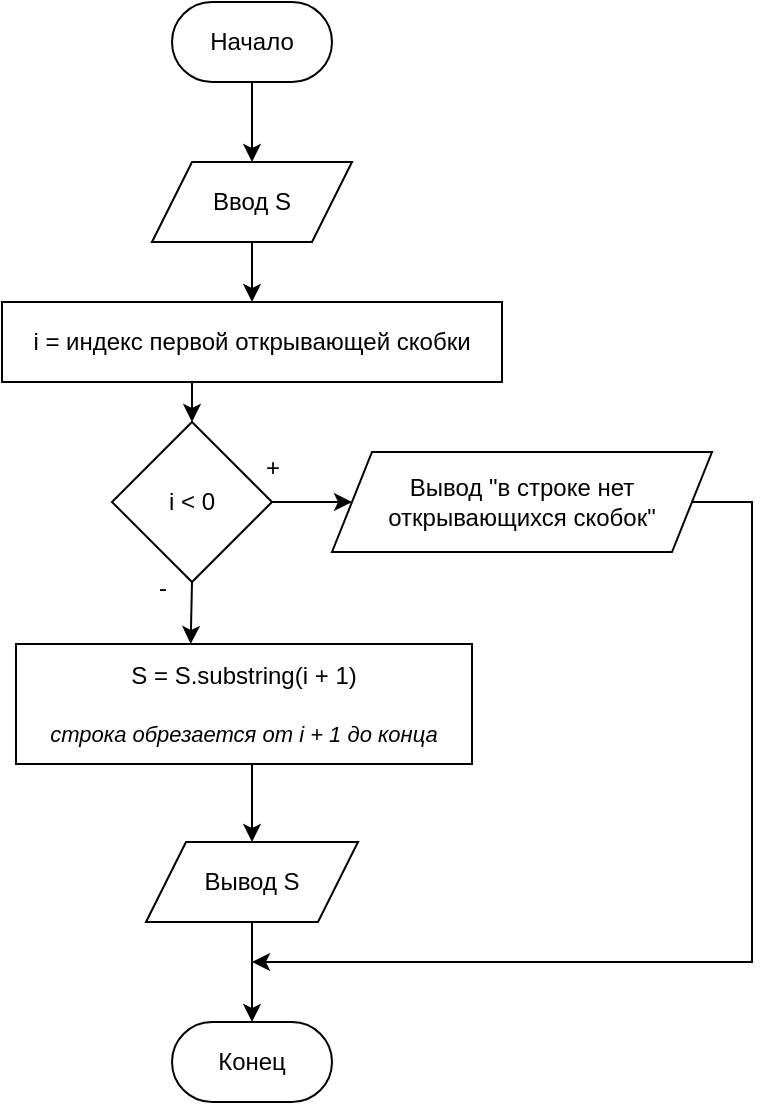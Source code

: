 <mxfile version="24.4.3" type="device">
  <diagram name="Страница — 1" id="fiNg3RvvNLiUf0lD20wO">
    <mxGraphModel dx="1545" dy="892" grid="1" gridSize="10" guides="1" tooltips="1" connect="1" arrows="1" fold="1" page="1" pageScale="1" pageWidth="827" pageHeight="1169" math="0" shadow="0">
      <root>
        <mxCell id="0" />
        <mxCell id="1" parent="0" />
        <mxCell id="wgzwaul1k7MDC1Xc16Q9-3" style="edgeStyle=orthogonalEdgeStyle;rounded=0;orthogonalLoop=1;jettySize=auto;html=1;exitX=0.5;exitY=1;exitDx=0;exitDy=0;" edge="1" parent="1" source="wgzwaul1k7MDC1Xc16Q9-1" target="wgzwaul1k7MDC1Xc16Q9-2">
          <mxGeometry relative="1" as="geometry" />
        </mxCell>
        <mxCell id="wgzwaul1k7MDC1Xc16Q9-1" value="Начало" style="rounded=1;whiteSpace=wrap;html=1;arcSize=50;" vertex="1" parent="1">
          <mxGeometry x="340" y="80" width="80" height="40" as="geometry" />
        </mxCell>
        <mxCell id="wgzwaul1k7MDC1Xc16Q9-6" style="edgeStyle=orthogonalEdgeStyle;rounded=0;orthogonalLoop=1;jettySize=auto;html=1;exitX=0.5;exitY=1;exitDx=0;exitDy=0;entryX=0.5;entryY=0;entryDx=0;entryDy=0;" edge="1" parent="1" source="wgzwaul1k7MDC1Xc16Q9-2" target="wgzwaul1k7MDC1Xc16Q9-4">
          <mxGeometry relative="1" as="geometry" />
        </mxCell>
        <mxCell id="wgzwaul1k7MDC1Xc16Q9-2" value="Ввод S" style="shape=parallelogram;perimeter=parallelogramPerimeter;whiteSpace=wrap;html=1;fixedSize=1;" vertex="1" parent="1">
          <mxGeometry x="330" y="160" width="100" height="40" as="geometry" />
        </mxCell>
        <mxCell id="wgzwaul1k7MDC1Xc16Q9-15" style="edgeStyle=orthogonalEdgeStyle;rounded=0;orthogonalLoop=1;jettySize=auto;html=1;exitX=0.5;exitY=1;exitDx=0;exitDy=0;entryX=0.5;entryY=0;entryDx=0;entryDy=0;" edge="1" parent="1" source="wgzwaul1k7MDC1Xc16Q9-4" target="wgzwaul1k7MDC1Xc16Q9-7">
          <mxGeometry relative="1" as="geometry" />
        </mxCell>
        <mxCell id="wgzwaul1k7MDC1Xc16Q9-4" value="i = индекс первой открывающей скобки" style="rounded=0;whiteSpace=wrap;html=1;" vertex="1" parent="1">
          <mxGeometry x="255" y="230" width="250" height="40" as="geometry" />
        </mxCell>
        <mxCell id="wgzwaul1k7MDC1Xc16Q9-17" style="edgeStyle=orthogonalEdgeStyle;rounded=0;orthogonalLoop=1;jettySize=auto;html=1;exitX=1;exitY=0.5;exitDx=0;exitDy=0;entryX=0;entryY=0.5;entryDx=0;entryDy=0;" edge="1" parent="1" source="wgzwaul1k7MDC1Xc16Q9-7" target="wgzwaul1k7MDC1Xc16Q9-8">
          <mxGeometry relative="1" as="geometry" />
        </mxCell>
        <mxCell id="wgzwaul1k7MDC1Xc16Q9-7" value="i &amp;lt; 0" style="rhombus;whiteSpace=wrap;html=1;" vertex="1" parent="1">
          <mxGeometry x="310" y="290" width="80" height="80" as="geometry" />
        </mxCell>
        <mxCell id="wgzwaul1k7MDC1Xc16Q9-8" value="Вывод &quot;в строке нет открывающихся скобок&quot;" style="shape=parallelogram;perimeter=parallelogramPerimeter;whiteSpace=wrap;html=1;fixedSize=1;" vertex="1" parent="1">
          <mxGeometry x="420" y="305" width="190" height="50" as="geometry" />
        </mxCell>
        <mxCell id="wgzwaul1k7MDC1Xc16Q9-9" value="Конец" style="rounded=1;whiteSpace=wrap;html=1;arcSize=50;" vertex="1" parent="1">
          <mxGeometry x="340" y="590" width="80" height="40" as="geometry" />
        </mxCell>
        <mxCell id="wgzwaul1k7MDC1Xc16Q9-13" style="edgeStyle=orthogonalEdgeStyle;rounded=0;orthogonalLoop=1;jettySize=auto;html=1;exitX=0.5;exitY=1;exitDx=0;exitDy=0;entryX=0.5;entryY=0;entryDx=0;entryDy=0;" edge="1" parent="1" source="wgzwaul1k7MDC1Xc16Q9-10" target="wgzwaul1k7MDC1Xc16Q9-11">
          <mxGeometry relative="1" as="geometry" />
        </mxCell>
        <mxCell id="wgzwaul1k7MDC1Xc16Q9-10" value="S = S.substring(i + 1)&lt;br&gt;&lt;br&gt;&lt;font style=&quot;font-size: 11px;&quot;&gt;&lt;i&gt;строка обрезается от i + 1 до конца&lt;/i&gt;&lt;/font&gt;" style="rounded=0;whiteSpace=wrap;html=1;" vertex="1" parent="1">
          <mxGeometry x="262" y="401" width="228" height="60" as="geometry" />
        </mxCell>
        <mxCell id="wgzwaul1k7MDC1Xc16Q9-14" style="edgeStyle=orthogonalEdgeStyle;rounded=0;orthogonalLoop=1;jettySize=auto;html=1;exitX=0.5;exitY=1;exitDx=0;exitDy=0;" edge="1" parent="1" source="wgzwaul1k7MDC1Xc16Q9-11" target="wgzwaul1k7MDC1Xc16Q9-9">
          <mxGeometry relative="1" as="geometry" />
        </mxCell>
        <mxCell id="wgzwaul1k7MDC1Xc16Q9-11" value="Вывод S" style="shape=parallelogram;perimeter=parallelogramPerimeter;whiteSpace=wrap;html=1;fixedSize=1;" vertex="1" parent="1">
          <mxGeometry x="327" y="500" width="106" height="40" as="geometry" />
        </mxCell>
        <mxCell id="wgzwaul1k7MDC1Xc16Q9-16" style="edgeStyle=orthogonalEdgeStyle;rounded=0;orthogonalLoop=1;jettySize=auto;html=1;exitX=0.5;exitY=1;exitDx=0;exitDy=0;entryX=0.383;entryY=0;entryDx=0;entryDy=0;entryPerimeter=0;" edge="1" parent="1" source="wgzwaul1k7MDC1Xc16Q9-7" target="wgzwaul1k7MDC1Xc16Q9-10">
          <mxGeometry relative="1" as="geometry" />
        </mxCell>
        <mxCell id="wgzwaul1k7MDC1Xc16Q9-18" value="" style="endArrow=classic;html=1;rounded=0;exitX=1;exitY=0.5;exitDx=0;exitDy=0;" edge="1" parent="1" source="wgzwaul1k7MDC1Xc16Q9-8">
          <mxGeometry width="50" height="50" relative="1" as="geometry">
            <mxPoint x="540" y="580" as="sourcePoint" />
            <mxPoint x="380" y="560" as="targetPoint" />
            <Array as="points">
              <mxPoint x="630" y="330" />
              <mxPoint x="630" y="560" />
            </Array>
          </mxGeometry>
        </mxCell>
        <mxCell id="wgzwaul1k7MDC1Xc16Q9-19" value="+" style="text;html=1;align=center;verticalAlign=middle;resizable=0;points=[];autosize=1;strokeColor=none;fillColor=none;" vertex="1" parent="1">
          <mxGeometry x="375" y="298" width="30" height="30" as="geometry" />
        </mxCell>
        <mxCell id="wgzwaul1k7MDC1Xc16Q9-20" value="-" style="text;html=1;align=center;verticalAlign=middle;resizable=0;points=[];autosize=1;strokeColor=none;fillColor=none;" vertex="1" parent="1">
          <mxGeometry x="320" y="358" width="30" height="30" as="geometry" />
        </mxCell>
      </root>
    </mxGraphModel>
  </diagram>
</mxfile>
